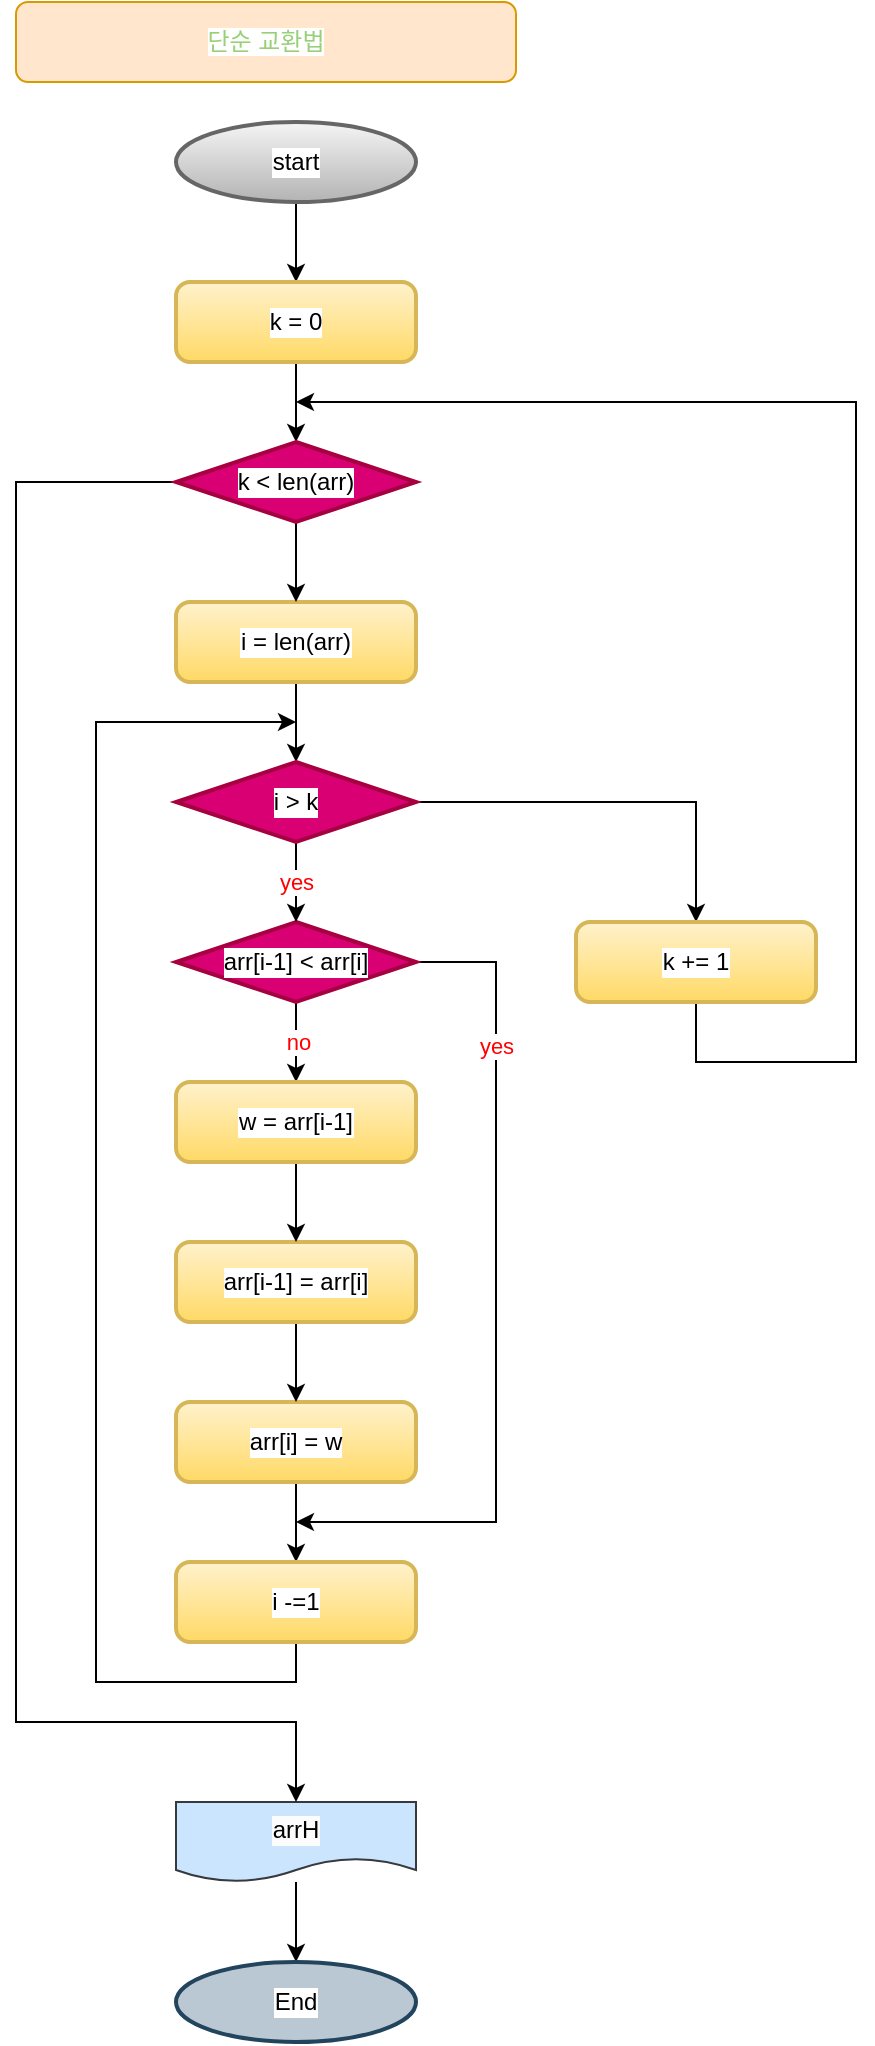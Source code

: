 <mxfile version="16.4.0" type="device"><diagram id="BaBo6vdaXhiV6UnceIjP" name="Page-1"><mxGraphModel dx="1379" dy="1001" grid="1" gridSize="10" guides="1" tooltips="1" connect="1" arrows="1" fold="1" page="1" pageScale="1" pageWidth="827" pageHeight="1169" math="0" shadow="0"><root><mxCell id="0"/><mxCell id="1" parent="0"/><mxCell id="J4I9SRRbLk-RXQcwEkUD-1" value="&lt;font color=&quot;#97d077&quot; style=&quot;background-color: rgb(255 , 255 , 255)&quot;&gt;단순 교환법&lt;/font&gt;" style="rounded=1;whiteSpace=wrap;html=1;fillColor=#ffe6cc;strokeColor=#d79b00;" vertex="1" parent="1"><mxGeometry x="280" y="20" width="250" height="40" as="geometry"/></mxCell><mxCell id="J4I9SRRbLk-RXQcwEkUD-56" value="" style="edgeStyle=orthogonalEdgeStyle;rounded=0;orthogonalLoop=1;jettySize=auto;html=1;fontColor=#FF0000;" edge="1" parent="1" source="J4I9SRRbLk-RXQcwEkUD-2" target="J4I9SRRbLk-RXQcwEkUD-3"><mxGeometry relative="1" as="geometry"/></mxCell><mxCell id="J4I9SRRbLk-RXQcwEkUD-2" value="&lt;font color=&quot;#000000&quot;&gt;start&lt;/font&gt;" style="strokeWidth=2;html=1;shape=mxgraph.flowchart.start_2;whiteSpace=wrap;labelBackgroundColor=#FFFFFF;fillColor=#f5f5f5;strokeColor=#666666;gradientColor=#b3b3b3;" vertex="1" parent="1"><mxGeometry x="360" y="80" width="120" height="40" as="geometry"/></mxCell><mxCell id="J4I9SRRbLk-RXQcwEkUD-111" value="" style="edgeStyle=orthogonalEdgeStyle;rounded=0;orthogonalLoop=1;jettySize=auto;html=1;fontColor=#FF0000;" edge="1" parent="1" source="J4I9SRRbLk-RXQcwEkUD-3" target="J4I9SRRbLk-RXQcwEkUD-110"><mxGeometry relative="1" as="geometry"/></mxCell><mxCell id="J4I9SRRbLk-RXQcwEkUD-3" value="k = 0" style="rounded=1;whiteSpace=wrap;html=1;absoluteArcSize=1;arcSize=14;strokeWidth=2;labelBackgroundColor=#FFFFFF;fillColor=#fff2cc;gradientColor=#ffd966;strokeColor=#d6b656;" vertex="1" parent="1"><mxGeometry x="360" y="160" width="120" height="40" as="geometry"/></mxCell><mxCell id="J4I9SRRbLk-RXQcwEkUD-58" value="no" style="edgeStyle=orthogonalEdgeStyle;rounded=0;orthogonalLoop=1;jettySize=auto;html=1;fontColor=#FF0000;" edge="1" parent="1" source="J4I9SRRbLk-RXQcwEkUD-4"><mxGeometry relative="1" as="geometry"><mxPoint x="420" y="560" as="targetPoint"/></mxGeometry></mxCell><mxCell id="J4I9SRRbLk-RXQcwEkUD-98" value="yes" style="edgeStyle=orthogonalEdgeStyle;rounded=0;orthogonalLoop=1;jettySize=auto;html=1;fontColor=#FF0000;" edge="1" parent="1" source="J4I9SRRbLk-RXQcwEkUD-4"><mxGeometry x="-0.609" relative="1" as="geometry"><mxPoint x="420" y="780" as="targetPoint"/><Array as="points"><mxPoint x="520" y="500"/><mxPoint x="520" y="780"/></Array><mxPoint as="offset"/></mxGeometry></mxCell><mxCell id="J4I9SRRbLk-RXQcwEkUD-4" value="&lt;font color=&quot;#000000&quot;&gt;arr[i-1] &amp;lt; arr[i]&lt;/font&gt;" style="strokeWidth=2;html=1;shape=mxgraph.flowchart.decision;whiteSpace=wrap;labelBackgroundColor=#FFFFFF;fontColor=#ffffff;fillColor=#d80073;strokeColor=#A50040;" vertex="1" parent="1"><mxGeometry x="360" y="480" width="120" height="40" as="geometry"/></mxCell><mxCell id="J4I9SRRbLk-RXQcwEkUD-89" value="" style="edgeStyle=orthogonalEdgeStyle;rounded=0;orthogonalLoop=1;jettySize=auto;html=1;fontColor=#FF0000;" edge="1" parent="1" source="J4I9SRRbLk-RXQcwEkUD-22" target="J4I9SRRbLk-RXQcwEkUD-24"><mxGeometry relative="1" as="geometry"/></mxCell><mxCell id="J4I9SRRbLk-RXQcwEkUD-22" value="&lt;font color=&quot;#000000&quot;&gt;arrH&lt;/font&gt;" style="shape=document;whiteSpace=wrap;html=1;boundedLbl=1;labelBackgroundColor=#FCFCFC;fillColor=#cce5ff;strokeColor=#36393d;" vertex="1" parent="1"><mxGeometry x="360" y="920" width="120" height="40" as="geometry"/></mxCell><mxCell id="J4I9SRRbLk-RXQcwEkUD-24" value="End" style="strokeWidth=2;html=1;shape=mxgraph.flowchart.start_2;whiteSpace=wrap;labelBackgroundColor=#FFFFFF;fillColor=#bac8d3;strokeColor=#23445d;" vertex="1" parent="1"><mxGeometry x="360" y="1000" width="120" height="40" as="geometry"/></mxCell><mxCell id="J4I9SRRbLk-RXQcwEkUD-99" value="" style="edgeStyle=orthogonalEdgeStyle;rounded=0;orthogonalLoop=1;jettySize=auto;html=1;fontColor=#000000;" edge="1" parent="1" source="J4I9SRRbLk-RXQcwEkUD-83" target="J4I9SRRbLk-RXQcwEkUD-87"><mxGeometry relative="1" as="geometry"/></mxCell><mxCell id="J4I9SRRbLk-RXQcwEkUD-83" value="arr[i] = w" style="rounded=1;whiteSpace=wrap;html=1;absoluteArcSize=1;arcSize=14;strokeWidth=2;labelBackgroundColor=#FFFFFF;fillColor=#fff2cc;gradientColor=#ffd966;strokeColor=#d6b656;" vertex="1" parent="1"><mxGeometry x="360" y="720" width="120" height="40" as="geometry"/></mxCell><mxCell id="J4I9SRRbLk-RXQcwEkUD-100" value="" style="edgeStyle=orthogonalEdgeStyle;rounded=0;orthogonalLoop=1;jettySize=auto;html=1;fontColor=#000000;" edge="1" parent="1" source="J4I9SRRbLk-RXQcwEkUD-84" target="J4I9SRRbLk-RXQcwEkUD-83"><mxGeometry relative="1" as="geometry"/></mxCell><mxCell id="J4I9SRRbLk-RXQcwEkUD-84" value="arr[i-1] = arr[i]" style="rounded=1;whiteSpace=wrap;html=1;absoluteArcSize=1;arcSize=14;strokeWidth=2;labelBackgroundColor=#FFFFFF;fillColor=#fff2cc;gradientColor=#ffd966;strokeColor=#d6b656;" vertex="1" parent="1"><mxGeometry x="360" y="640" width="120" height="40" as="geometry"/></mxCell><mxCell id="J4I9SRRbLk-RXQcwEkUD-101" value="" style="edgeStyle=orthogonalEdgeStyle;rounded=0;orthogonalLoop=1;jettySize=auto;html=1;fontColor=#000000;" edge="1" parent="1" source="J4I9SRRbLk-RXQcwEkUD-85" target="J4I9SRRbLk-RXQcwEkUD-84"><mxGeometry relative="1" as="geometry"/></mxCell><mxCell id="J4I9SRRbLk-RXQcwEkUD-85" value="w = arr[i-1]" style="rounded=1;whiteSpace=wrap;html=1;absoluteArcSize=1;arcSize=14;strokeWidth=2;labelBackgroundColor=#FFFFFF;fillColor=#fff2cc;gradientColor=#ffd966;strokeColor=#d6b656;" vertex="1" parent="1"><mxGeometry x="360" y="560" width="120" height="40" as="geometry"/></mxCell><mxCell id="J4I9SRRbLk-RXQcwEkUD-107" style="edgeStyle=orthogonalEdgeStyle;rounded=0;orthogonalLoop=1;jettySize=auto;html=1;fontColor=#FF0000;" edge="1" parent="1" source="J4I9SRRbLk-RXQcwEkUD-87"><mxGeometry relative="1" as="geometry"><mxPoint x="420" y="380" as="targetPoint"/><Array as="points"><mxPoint x="420" y="860"/><mxPoint x="320" y="860"/><mxPoint x="320" y="380"/></Array></mxGeometry></mxCell><mxCell id="J4I9SRRbLk-RXQcwEkUD-87" value="i -=1" style="rounded=1;whiteSpace=wrap;html=1;absoluteArcSize=1;arcSize=14;strokeWidth=2;labelBackgroundColor=#FFFFFF;fillColor=#fff2cc;gradientColor=#ffd966;strokeColor=#d6b656;" vertex="1" parent="1"><mxGeometry x="360" y="800" width="120" height="40" as="geometry"/></mxCell><mxCell id="J4I9SRRbLk-RXQcwEkUD-104" value="" style="edgeStyle=orthogonalEdgeStyle;rounded=0;orthogonalLoop=1;jettySize=auto;html=1;fontColor=#000000;" edge="1" parent="1" source="J4I9SRRbLk-RXQcwEkUD-102" target="J4I9SRRbLk-RXQcwEkUD-103"><mxGeometry relative="1" as="geometry"/></mxCell><mxCell id="J4I9SRRbLk-RXQcwEkUD-102" value="i = len(arr)" style="rounded=1;whiteSpace=wrap;html=1;absoluteArcSize=1;arcSize=14;strokeWidth=2;labelBackgroundColor=#FFFFFF;fillColor=#fff2cc;gradientColor=#ffd966;strokeColor=#d6b656;" vertex="1" parent="1"><mxGeometry x="360" y="320" width="120" height="40" as="geometry"/></mxCell><mxCell id="J4I9SRRbLk-RXQcwEkUD-105" value="yes" style="edgeStyle=orthogonalEdgeStyle;rounded=0;orthogonalLoop=1;jettySize=auto;html=1;fontColor=#FF0000;" edge="1" parent="1" source="J4I9SRRbLk-RXQcwEkUD-103" target="J4I9SRRbLk-RXQcwEkUD-4"><mxGeometry relative="1" as="geometry"/></mxCell><mxCell id="J4I9SRRbLk-RXQcwEkUD-109" style="edgeStyle=orthogonalEdgeStyle;rounded=0;orthogonalLoop=1;jettySize=auto;html=1;entryX=0.5;entryY=0;entryDx=0;entryDy=0;fontColor=#FF0000;" edge="1" parent="1" source="J4I9SRRbLk-RXQcwEkUD-103" target="J4I9SRRbLk-RXQcwEkUD-108"><mxGeometry relative="1" as="geometry"/></mxCell><mxCell id="J4I9SRRbLk-RXQcwEkUD-103" value="&lt;font color=&quot;#000000&quot;&gt;i &amp;gt; k&lt;/font&gt;" style="strokeWidth=2;html=1;shape=mxgraph.flowchart.decision;whiteSpace=wrap;labelBackgroundColor=#FFFFFF;fontColor=#ffffff;fillColor=#d80073;strokeColor=#A50040;" vertex="1" parent="1"><mxGeometry x="360" y="400" width="120" height="40" as="geometry"/></mxCell><mxCell id="J4I9SRRbLk-RXQcwEkUD-113" style="edgeStyle=orthogonalEdgeStyle;rounded=0;orthogonalLoop=1;jettySize=auto;html=1;fontColor=#FF0000;" edge="1" parent="1" source="J4I9SRRbLk-RXQcwEkUD-108"><mxGeometry relative="1" as="geometry"><mxPoint x="420" y="220" as="targetPoint"/><Array as="points"><mxPoint x="620" y="550"/><mxPoint x="700" y="550"/><mxPoint x="700" y="220"/></Array></mxGeometry></mxCell><mxCell id="J4I9SRRbLk-RXQcwEkUD-108" value="k += 1" style="rounded=1;whiteSpace=wrap;html=1;absoluteArcSize=1;arcSize=14;strokeWidth=2;labelBackgroundColor=#FFFFFF;fillColor=#fff2cc;gradientColor=#ffd966;strokeColor=#d6b656;" vertex="1" parent="1"><mxGeometry x="560" y="480" width="120" height="40" as="geometry"/></mxCell><mxCell id="J4I9SRRbLk-RXQcwEkUD-112" value="" style="edgeStyle=orthogonalEdgeStyle;rounded=0;orthogonalLoop=1;jettySize=auto;html=1;fontColor=#FF0000;" edge="1" parent="1" source="J4I9SRRbLk-RXQcwEkUD-110" target="J4I9SRRbLk-RXQcwEkUD-102"><mxGeometry relative="1" as="geometry"/></mxCell><mxCell id="J4I9SRRbLk-RXQcwEkUD-114" style="edgeStyle=orthogonalEdgeStyle;rounded=0;orthogonalLoop=1;jettySize=auto;html=1;entryX=0.5;entryY=0;entryDx=0;entryDy=0;fontColor=#FF0000;" edge="1" parent="1" source="J4I9SRRbLk-RXQcwEkUD-110" target="J4I9SRRbLk-RXQcwEkUD-22"><mxGeometry relative="1" as="geometry"><Array as="points"><mxPoint x="280" y="260"/><mxPoint x="280" y="880"/><mxPoint x="420" y="880"/></Array></mxGeometry></mxCell><mxCell id="J4I9SRRbLk-RXQcwEkUD-110" value="&lt;font color=&quot;#000000&quot;&gt;k &amp;lt; len(arr)&lt;/font&gt;" style="strokeWidth=2;html=1;shape=mxgraph.flowchart.decision;whiteSpace=wrap;labelBackgroundColor=#FFFFFF;fontColor=#ffffff;fillColor=#d80073;strokeColor=#A50040;" vertex="1" parent="1"><mxGeometry x="360" y="240" width="120" height="40" as="geometry"/></mxCell></root></mxGraphModel></diagram></mxfile>